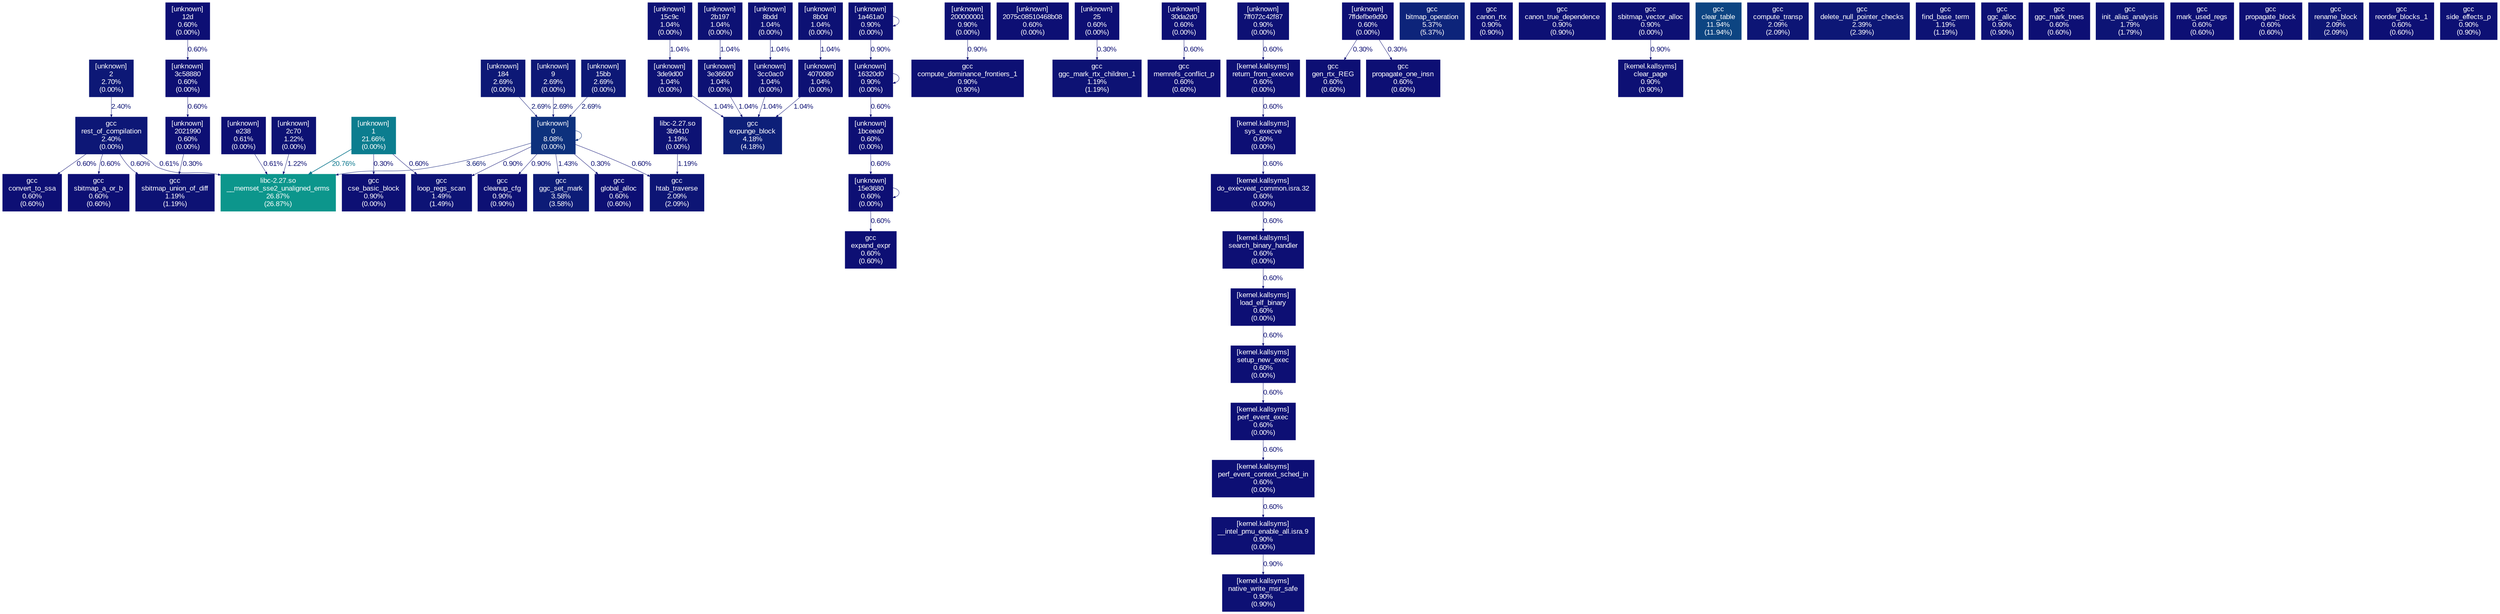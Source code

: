 digraph {
	graph [fontname=Arial, nodesep=0.125, ranksep=0.25];
	node [fontcolor=white, fontname=Arial, height=0, shape=box, style=filled, width=0];
	edge [fontname=Arial];
	"0:[unknown]" [color="#0d317d", fontcolor="#ffffff", fontsize="10.00", label="[unknown]\n0\n8.08%\n(0.00%)"];
	"0:[unknown]" -> "0:[unknown]" [arrowsize="0.35", color="#0d317d", fontcolor="#0d317d", fontsize="10.00", label="", labeldistance="0.50", penwidth="0.50"];
	"0:[unknown]" -> "__memset_sse2_unaligned_erms:/lib64/libc-2.27.so" [arrowsize="0.35", color="#0d1c77", fontcolor="#0d1c77", fontsize="10.00", label="3.66%", labeldistance="0.50", penwidth="0.50"];
	"0:[unknown]" -> "cleanup_cfg:/scratch/s1576261/spec-prof/install-spec-prof/CPU2006/403.gcc/exe/gcc" [arrowsize="0.35", color="#0d1074", fontcolor="#0d1074", fontsize="10.00", label="0.90%", labeldistance="0.50", penwidth="0.50"];
	"0:[unknown]" -> "ggc_set_mark:/scratch/s1576261/spec-prof/install-spec-prof/CPU2006/403.gcc/exe/gcc" [arrowsize="0.35", color="#0d1375", fontcolor="#0d1375", fontsize="10.00", label="1.43%", labeldistance="0.50", penwidth="0.50"];
	"0:[unknown]" -> "global_alloc:/scratch/s1576261/spec-prof/install-spec-prof/CPU2006/403.gcc/exe/gcc" [arrowsize="0.35", color="#0d0e73", fontcolor="#0d0e73", fontsize="10.00", label="0.30%", labeldistance="0.50", penwidth="0.50"];
	"0:[unknown]" -> "htab_traverse:/scratch/s1576261/spec-prof/install-spec-prof/CPU2006/403.gcc/exe/gcc" [arrowsize="0.35", color="#0d0f74", fontcolor="#0d0f74", fontsize="10.00", label="0.60%", labeldistance="0.50", penwidth="0.50"];
	"0:[unknown]" -> "loop_regs_scan:/scratch/s1576261/spec-prof/install-spec-prof/CPU2006/403.gcc/exe/gcc" [arrowsize="0.35", color="#0d1074", fontcolor="#0d1074", fontsize="10.00", label="0.90%", labeldistance="0.50", penwidth="0.50"];
	"12d:[unknown]" [color="#0d0f74", fontcolor="#ffffff", fontsize="10.00", label="[unknown]\n12d\n0.60%\n(0.00%)"];
	"12d:[unknown]" -> "3c58880:[unknown]" [arrowsize="0.35", color="#0d0f74", fontcolor="#0d0f74", fontsize="10.00", label="0.60%", labeldistance="0.50", penwidth="0.50"];
	"15bb:[unknown]" [color="#0d1876", fontcolor="#ffffff", fontsize="10.00", label="[unknown]\n15bb\n2.69%\n(0.00%)"];
	"15bb:[unknown]" -> "0:[unknown]" [arrowsize="0.35", color="#0d1876", fontcolor="#0d1876", fontsize="10.00", label="2.69%", labeldistance="0.50", penwidth="0.50"];
	"15c9c:[unknown]" [color="#0d1174", fontcolor="#ffffff", fontsize="10.00", label="[unknown]\n15c9c\n1.04%\n(0.00%)"];
	"15c9c:[unknown]" -> "3de9d00:[unknown]" [arrowsize="0.35", color="#0d1174", fontcolor="#0d1174", fontsize="10.00", label="1.04%", labeldistance="0.50", penwidth="0.50"];
	"15e3680:[unknown]" [color="#0d0f74", fontcolor="#ffffff", fontsize="10.00", label="[unknown]\n15e3680\n0.60%\n(0.00%)"];
	"15e3680:[unknown]" -> "15e3680:[unknown]" [arrowsize="0.35", color="#0d0f74", fontcolor="#0d0f74", fontsize="10.00", label="", labeldistance="0.50", penwidth="0.50"];
	"15e3680:[unknown]" -> "expand_expr:/scratch/s1576261/spec-prof/install-spec-prof/CPU2006/403.gcc/exe/gcc" [arrowsize="0.35", color="#0d0f74", fontcolor="#0d0f74", fontsize="10.00", label="0.60%", labeldistance="0.50", penwidth="0.50"];
	"16320d0:[unknown]" [color="#0d1074", fontcolor="#ffffff", fontsize="10.00", label="[unknown]\n16320d0\n0.90%\n(0.00%)"];
	"16320d0:[unknown]" -> "16320d0:[unknown]" [arrowsize="0.35", color="#0d1074", fontcolor="#0d1074", fontsize="10.00", label="", labeldistance="0.50", penwidth="0.50"];
	"16320d0:[unknown]" -> "1bceea0:[unknown]" [arrowsize="0.35", color="#0d0f74", fontcolor="#0d0f74", fontsize="10.00", label="0.60%", labeldistance="0.50", penwidth="0.50"];
	"184:[unknown]" [color="#0d1876", fontcolor="#ffffff", fontsize="10.00", label="[unknown]\n184\n2.69%\n(0.00%)"];
	"184:[unknown]" -> "0:[unknown]" [arrowsize="0.35", color="#0d1876", fontcolor="#0d1876", fontsize="10.00", label="2.69%", labeldistance="0.50", penwidth="0.50"];
	"1:[unknown]" [color="#0c7d8f", fontcolor="#ffffff", fontsize="10.00", label="[unknown]\n1\n21.66%\n(0.00%)"];
	"1:[unknown]" -> "__memset_sse2_unaligned_erms:/lib64/libc-2.27.so" [arrowsize="0.46", color="#0c788e", fontcolor="#0c788e", fontsize="10.00", label="20.76%", labeldistance="0.83", penwidth="0.83"];
	"1:[unknown]" -> "cse_basic_block:/scratch/s1576261/spec-prof/install-spec-prof/CPU2006/403.gcc/exe/gcc" [arrowsize="0.35", color="#0d0e73", fontcolor="#0d0e73", fontsize="10.00", label="0.30%", labeldistance="0.50", penwidth="0.50"];
	"1:[unknown]" -> "loop_regs_scan:/scratch/s1576261/spec-prof/install-spec-prof/CPU2006/403.gcc/exe/gcc" [arrowsize="0.35", color="#0d0f74", fontcolor="#0d0f74", fontsize="10.00", label="0.60%", labeldistance="0.50", penwidth="0.50"];
	"1a461a0:[unknown]" [color="#0d1074", fontcolor="#ffffff", fontsize="10.00", label="[unknown]\n1a461a0\n0.90%\n(0.00%)"];
	"1a461a0:[unknown]" -> "16320d0:[unknown]" [arrowsize="0.35", color="#0d1074", fontcolor="#0d1074", fontsize="10.00", label="0.90%", labeldistance="0.50", penwidth="0.50"];
	"1a461a0:[unknown]" -> "1a461a0:[unknown]" [arrowsize="0.35", color="#0d1074", fontcolor="#0d1074", fontsize="10.00", label="", labeldistance="0.50", penwidth="0.50"];
	"1bceea0:[unknown]" [color="#0d0f74", fontcolor="#ffffff", fontsize="10.00", label="[unknown]\n1bceea0\n0.60%\n(0.00%)"];
	"1bceea0:[unknown]" -> "15e3680:[unknown]" [arrowsize="0.35", color="#0d0f74", fontcolor="#0d0f74", fontsize="10.00", label="0.60%", labeldistance="0.50", penwidth="0.50"];
	"200000001:[unknown]" [color="#0d1074", fontcolor="#ffffff", fontsize="10.00", label="[unknown]\n200000001\n0.90%\n(0.00%)"];
	"200000001:[unknown]" -> "compute_dominance_frontiers_1:/scratch/s1576261/spec-prof/install-spec-prof/CPU2006/403.gcc/exe/gcc" [arrowsize="0.35", color="#0d1074", fontcolor="#0d1074", fontsize="10.00", label="0.90%", labeldistance="0.50", penwidth="0.50"];
	"2021990:[unknown]" [color="#0d0f74", fontcolor="#ffffff", fontsize="10.00", label="[unknown]\n2021990\n0.60%\n(0.00%)"];
	"2021990:[unknown]" -> "sbitmap_union_of_diff:/scratch/s1576261/spec-prof/install-spec-prof/CPU2006/403.gcc/exe/gcc" [arrowsize="0.35", color="#0d0e73", fontcolor="#0d0e73", fontsize="10.00", label="0.30%", labeldistance="0.50", penwidth="0.50"];
	"2075c08510468b08:[unknown]" [color="#0d0f74", fontcolor="#ffffff", fontsize="10.00", label="[unknown]\n2075c08510468b08\n0.60%\n(0.00%)"];
	"25:[unknown]" [color="#0d0f74", fontcolor="#ffffff", fontsize="10.00", label="[unknown]\n25\n0.60%\n(0.00%)"];
	"25:[unknown]" -> "ggc_mark_rtx_children_1:/scratch/s1576261/spec-prof/install-spec-prof/CPU2006/403.gcc/exe/gcc" [arrowsize="0.35", color="#0d0e73", fontcolor="#0d0e73", fontsize="10.00", label="0.30%", labeldistance="0.50", penwidth="0.50"];
	"2:[unknown]" [color="#0d1876", fontcolor="#ffffff", fontsize="10.00", label="[unknown]\n2\n2.70%\n(0.00%)"];
	"2:[unknown]" -> "rest_of_compilation:/scratch/s1576261/spec-prof/install-spec-prof/CPU2006/403.gcc/exe/gcc" [arrowsize="0.35", color="#0d1776", fontcolor="#0d1776", fontsize="10.00", label="2.40%", labeldistance="0.50", penwidth="0.50"];
	"2b197:[unknown]" [color="#0d1174", fontcolor="#ffffff", fontsize="10.00", label="[unknown]\n2b197\n1.04%\n(0.00%)"];
	"2b197:[unknown]" -> "3e36600:[unknown]" [arrowsize="0.35", color="#0d1174", fontcolor="#0d1174", fontsize="10.00", label="1.04%", labeldistance="0.50", penwidth="0.50"];
	"2c70:[unknown]" [color="#0d1274", fontcolor="#ffffff", fontsize="10.00", label="[unknown]\n2c70\n1.22%\n(0.00%)"];
	"2c70:[unknown]" -> "__memset_sse2_unaligned_erms:/lib64/libc-2.27.so" [arrowsize="0.35", color="#0d1274", fontcolor="#0d1274", fontsize="10.00", label="1.22%", labeldistance="0.50", penwidth="0.50"];
	"30da2d0:[unknown]" [color="#0d0f74", fontcolor="#ffffff", fontsize="10.00", label="[unknown]\n30da2d0\n0.60%\n(0.00%)"];
	"30da2d0:[unknown]" -> "memrefs_conflict_p:/scratch/s1576261/spec-prof/install-spec-prof/CPU2006/403.gcc/exe/gcc" [arrowsize="0.35", color="#0d0f74", fontcolor="#0d0f74", fontsize="10.00", label="0.60%", labeldistance="0.50", penwidth="0.50"];
	"3b9410:/lib64/libc-2.27.so" [color="#0d1274", fontcolor="#ffffff", fontsize="10.00", label="libc-2.27.so\n3b9410\n1.19%\n(0.00%)"];
	"3b9410:/lib64/libc-2.27.so" -> "htab_traverse:/scratch/s1576261/spec-prof/install-spec-prof/CPU2006/403.gcc/exe/gcc" [arrowsize="0.35", color="#0d1274", fontcolor="#0d1274", fontsize="10.00", label="1.19%", labeldistance="0.50", penwidth="0.50"];
	"3c58880:[unknown]" [color="#0d0f74", fontcolor="#ffffff", fontsize="10.00", label="[unknown]\n3c58880\n0.60%\n(0.00%)"];
	"3c58880:[unknown]" -> "2021990:[unknown]" [arrowsize="0.35", color="#0d0f74", fontcolor="#0d0f74", fontsize="10.00", label="0.60%", labeldistance="0.50", penwidth="0.50"];
	"3cc0ac0:[unknown]" [color="#0d1174", fontcolor="#ffffff", fontsize="10.00", label="[unknown]\n3cc0ac0\n1.04%\n(0.00%)"];
	"3cc0ac0:[unknown]" -> "expunge_block:/scratch/s1576261/spec-prof/install-spec-prof/CPU2006/403.gcc/exe/gcc" [arrowsize="0.35", color="#0d1174", fontcolor="#0d1174", fontsize="10.00", label="1.04%", labeldistance="0.50", penwidth="0.50"];
	"3de9d00:[unknown]" [color="#0d1174", fontcolor="#ffffff", fontsize="10.00", label="[unknown]\n3de9d00\n1.04%\n(0.00%)"];
	"3de9d00:[unknown]" -> "expunge_block:/scratch/s1576261/spec-prof/install-spec-prof/CPU2006/403.gcc/exe/gcc" [arrowsize="0.35", color="#0d1174", fontcolor="#0d1174", fontsize="10.00", label="1.04%", labeldistance="0.50", penwidth="0.50"];
	"3e36600:[unknown]" [color="#0d1174", fontcolor="#ffffff", fontsize="10.00", label="[unknown]\n3e36600\n1.04%\n(0.00%)"];
	"3e36600:[unknown]" -> "expunge_block:/scratch/s1576261/spec-prof/install-spec-prof/CPU2006/403.gcc/exe/gcc" [arrowsize="0.35", color="#0d1174", fontcolor="#0d1174", fontsize="10.00", label="1.04%", labeldistance="0.50", penwidth="0.50"];
	"4070080:[unknown]" [color="#0d1174", fontcolor="#ffffff", fontsize="10.00", label="[unknown]\n4070080\n1.04%\n(0.00%)"];
	"4070080:[unknown]" -> "expunge_block:/scratch/s1576261/spec-prof/install-spec-prof/CPU2006/403.gcc/exe/gcc" [arrowsize="0.35", color="#0d1174", fontcolor="#0d1174", fontsize="10.00", label="1.04%", labeldistance="0.50", penwidth="0.50"];
	"7ff072c42f87:[unknown]" [color="#0d1074", fontcolor="#ffffff", fontsize="10.00", label="[unknown]\n7ff072c42f87\n0.90%\n(0.00%)"];
	"7ff072c42f87:[unknown]" -> "return_from_execve:[kernel.kallsyms]" [arrowsize="0.35", color="#0d0f74", fontcolor="#0d0f74", fontsize="10.00", label="0.60%", labeldistance="0.50", penwidth="0.50"];
	"7ffdefbe9d90:[unknown]" [color="#0d0f74", fontcolor="#ffffff", fontsize="10.00", label="[unknown]\n7ffdefbe9d90\n0.60%\n(0.00%)"];
	"7ffdefbe9d90:[unknown]" -> "gen_rtx_REG:/scratch/s1576261/spec-prof/install-spec-prof/CPU2006/403.gcc/exe/gcc" [arrowsize="0.35", color="#0d0e73", fontcolor="#0d0e73", fontsize="10.00", label="0.30%", labeldistance="0.50", penwidth="0.50"];
	"7ffdefbe9d90:[unknown]" -> "propagate_one_insn:/scratch/s1576261/spec-prof/install-spec-prof/CPU2006/403.gcc/exe/gcc" [arrowsize="0.35", color="#0d0e73", fontcolor="#0d0e73", fontsize="10.00", label="0.30%", labeldistance="0.50", penwidth="0.50"];
	"8b0d:[unknown]" [color="#0d1174", fontcolor="#ffffff", fontsize="10.00", label="[unknown]\n8b0d\n1.04%\n(0.00%)"];
	"8b0d:[unknown]" -> "4070080:[unknown]" [arrowsize="0.35", color="#0d1174", fontcolor="#0d1174", fontsize="10.00", label="1.04%", labeldistance="0.50", penwidth="0.50"];
	"8bdd:[unknown]" [color="#0d1174", fontcolor="#ffffff", fontsize="10.00", label="[unknown]\n8bdd\n1.04%\n(0.00%)"];
	"8bdd:[unknown]" -> "3cc0ac0:[unknown]" [arrowsize="0.35", color="#0d1174", fontcolor="#0d1174", fontsize="10.00", label="1.04%", labeldistance="0.50", penwidth="0.50"];
	"9:[unknown]" [color="#0d1876", fontcolor="#ffffff", fontsize="10.00", label="[unknown]\n9\n2.69%\n(0.00%)"];
	"9:[unknown]" -> "0:[unknown]" [arrowsize="0.35", color="#0d1876", fontcolor="#0d1876", fontsize="10.00", label="2.69%", labeldistance="0.50", penwidth="0.50"];
	"__intel_pmu_enable_all.isra.9:[kernel.kallsyms]" [color="#0d1074", fontcolor="#ffffff", fontsize="10.00", label="[kernel.kallsyms]\n__intel_pmu_enable_all.isra.9\n0.90%\n(0.00%)"];
	"__intel_pmu_enable_all.isra.9:[kernel.kallsyms]" -> "native_write_msr_safe:[kernel.kallsyms]" [arrowsize="0.35", color="#0d1074", fontcolor="#0d1074", fontsize="10.00", label="0.90%", labeldistance="0.50", penwidth="0.50"];
	"__memset_sse2_unaligned_erms:/lib64/libc-2.27.so" [color="#0c968c", fontcolor="#ffffff", fontsize="10.00", label="libc-2.27.so\n__memset_sse2_unaligned_erms\n26.87%\n(26.87%)"];
	"bitmap_operation:/scratch/s1576261/spec-prof/install-spec-prof/CPU2006/403.gcc/exe/gcc" [color="#0d247a", fontcolor="#ffffff", fontsize="10.00", label="gcc\nbitmap_operation\n5.37%\n(5.37%)"];
	"canon_rtx:/scratch/s1576261/spec-prof/install-spec-prof/CPU2006/403.gcc/exe/gcc" [color="#0d1074", fontcolor="#ffffff", fontsize="10.00", label="gcc\ncanon_rtx\n0.90%\n(0.90%)"];
	"canon_true_dependence:/scratch/s1576261/spec-prof/install-spec-prof/CPU2006/403.gcc/exe/gcc" [color="#0d1074", fontcolor="#ffffff", fontsize="10.00", label="gcc\ncanon_true_dependence\n0.90%\n(0.90%)"];
	"cleanup_cfg:/scratch/s1576261/spec-prof/install-spec-prof/CPU2006/403.gcc/exe/gcc" [color="#0d1074", fontcolor="#ffffff", fontsize="10.00", label="gcc\ncleanup_cfg\n0.90%\n(0.90%)"];
	"clear_page:[kernel.kallsyms]" [color="#0d1074", fontcolor="#ffffff", fontsize="10.00", label="[kernel.kallsyms]\nclear_page\n0.90%\n(0.90%)"];
	"clear_table:/scratch/s1576261/spec-prof/install-spec-prof/CPU2006/403.gcc/exe/gcc" [color="#0d4582", fontcolor="#ffffff", fontsize="10.00", label="gcc\nclear_table\n11.94%\n(11.94%)"];
	"compute_dominance_frontiers_1:/scratch/s1576261/spec-prof/install-spec-prof/CPU2006/403.gcc/exe/gcc" [color="#0d1074", fontcolor="#ffffff", fontsize="10.00", label="gcc\ncompute_dominance_frontiers_1\n0.90%\n(0.90%)"];
	"compute_transp:/scratch/s1576261/spec-prof/install-spec-prof/CPU2006/403.gcc/exe/gcc" [color="#0d1575", fontcolor="#ffffff", fontsize="10.00", label="gcc\ncompute_transp\n2.09%\n(2.09%)"];
	"convert_to_ssa:/scratch/s1576261/spec-prof/install-spec-prof/CPU2006/403.gcc/exe/gcc" [color="#0d0f74", fontcolor="#ffffff", fontsize="10.00", label="gcc\nconvert_to_ssa\n0.60%\n(0.60%)"];
	"cse_basic_block:/scratch/s1576261/spec-prof/install-spec-prof/CPU2006/403.gcc/exe/gcc" [color="#0d1074", fontcolor="#ffffff", fontsize="10.00", label="gcc\ncse_basic_block\n0.90%\n(0.00%)"];
	"delete_null_pointer_checks:/scratch/s1576261/spec-prof/install-spec-prof/CPU2006/403.gcc/exe/gcc" [color="#0d1776", fontcolor="#ffffff", fontsize="10.00", label="gcc\ndelete_null_pointer_checks\n2.39%\n(2.39%)"];
	"do_execveat_common.isra.32:[kernel.kallsyms]" [color="#0d0f74", fontcolor="#ffffff", fontsize="10.00", label="[kernel.kallsyms]\ndo_execveat_common.isra.32\n0.60%\n(0.00%)"];
	"do_execveat_common.isra.32:[kernel.kallsyms]" -> "search_binary_handler:[kernel.kallsyms]" [arrowsize="0.35", color="#0d0f74", fontcolor="#0d0f74", fontsize="10.00", label="0.60%", labeldistance="0.50", penwidth="0.50"];
	"e238:[unknown]" [color="#0d0f74", fontcolor="#ffffff", fontsize="10.00", label="[unknown]\ne238\n0.61%\n(0.00%)"];
	"e238:[unknown]" -> "__memset_sse2_unaligned_erms:/lib64/libc-2.27.so" [arrowsize="0.35", color="#0d0f74", fontcolor="#0d0f74", fontsize="10.00", label="0.61%", labeldistance="0.50", penwidth="0.50"];
	"expand_expr:/scratch/s1576261/spec-prof/install-spec-prof/CPU2006/403.gcc/exe/gcc" [color="#0d0f74", fontcolor="#ffffff", fontsize="10.00", label="gcc\nexpand_expr\n0.60%\n(0.60%)"];
	"expunge_block:/scratch/s1576261/spec-prof/install-spec-prof/CPU2006/403.gcc/exe/gcc" [color="#0d1f78", fontcolor="#ffffff", fontsize="10.00", label="gcc\nexpunge_block\n4.18%\n(4.18%)"];
	"find_base_term:/scratch/s1576261/spec-prof/install-spec-prof/CPU2006/403.gcc/exe/gcc" [color="#0d1274", fontcolor="#ffffff", fontsize="10.00", label="gcc\nfind_base_term\n1.19%\n(1.19%)"];
	"gen_rtx_REG:/scratch/s1576261/spec-prof/install-spec-prof/CPU2006/403.gcc/exe/gcc" [color="#0d0f74", fontcolor="#ffffff", fontsize="10.00", label="gcc\ngen_rtx_REG\n0.60%\n(0.60%)"];
	"ggc_alloc:/scratch/s1576261/spec-prof/install-spec-prof/CPU2006/403.gcc/exe/gcc" [color="#0d1074", fontcolor="#ffffff", fontsize="10.00", label="gcc\nggc_alloc\n0.90%\n(0.90%)"];
	"ggc_mark_rtx_children_1:/scratch/s1576261/spec-prof/install-spec-prof/CPU2006/403.gcc/exe/gcc" [color="#0d1274", fontcolor="#ffffff", fontsize="10.00", label="gcc\nggc_mark_rtx_children_1\n1.19%\n(1.19%)"];
	"ggc_mark_trees:/scratch/s1576261/spec-prof/install-spec-prof/CPU2006/403.gcc/exe/gcc" [color="#0d0f74", fontcolor="#ffffff", fontsize="10.00", label="gcc\nggc_mark_trees\n0.60%\n(0.60%)"];
	"ggc_set_mark:/scratch/s1576261/spec-prof/install-spec-prof/CPU2006/403.gcc/exe/gcc" [color="#0d1c77", fontcolor="#ffffff", fontsize="10.00", label="gcc\nggc_set_mark\n3.58%\n(3.58%)"];
	"global_alloc:/scratch/s1576261/spec-prof/install-spec-prof/CPU2006/403.gcc/exe/gcc" [color="#0d0f74", fontcolor="#ffffff", fontsize="10.00", label="gcc\nglobal_alloc\n0.60%\n(0.60%)"];
	"htab_traverse:/scratch/s1576261/spec-prof/install-spec-prof/CPU2006/403.gcc/exe/gcc" [color="#0d1575", fontcolor="#ffffff", fontsize="10.00", label="gcc\nhtab_traverse\n2.09%\n(2.09%)"];
	"init_alias_analysis:/scratch/s1576261/spec-prof/install-spec-prof/CPU2006/403.gcc/exe/gcc" [color="#0d1475", fontcolor="#ffffff", fontsize="10.00", label="gcc\ninit_alias_analysis\n1.79%\n(1.79%)"];
	"load_elf_binary:[kernel.kallsyms]" [color="#0d0f74", fontcolor="#ffffff", fontsize="10.00", label="[kernel.kallsyms]\nload_elf_binary\n0.60%\n(0.00%)"];
	"load_elf_binary:[kernel.kallsyms]" -> "setup_new_exec:[kernel.kallsyms]" [arrowsize="0.35", color="#0d0f74", fontcolor="#0d0f74", fontsize="10.00", label="0.60%", labeldistance="0.50", penwidth="0.50"];
	"loop_regs_scan:/scratch/s1576261/spec-prof/install-spec-prof/CPU2006/403.gcc/exe/gcc" [color="#0d1375", fontcolor="#ffffff", fontsize="10.00", label="gcc\nloop_regs_scan\n1.49%\n(1.49%)"];
	"mark_used_regs:/scratch/s1576261/spec-prof/install-spec-prof/CPU2006/403.gcc/exe/gcc" [color="#0d0f74", fontcolor="#ffffff", fontsize="10.00", label="gcc\nmark_used_regs\n0.60%\n(0.60%)"];
	"memrefs_conflict_p:/scratch/s1576261/spec-prof/install-spec-prof/CPU2006/403.gcc/exe/gcc" [color="#0d0f74", fontcolor="#ffffff", fontsize="10.00", label="gcc\nmemrefs_conflict_p\n0.60%\n(0.60%)"];
	"native_write_msr_safe:[kernel.kallsyms]" [color="#0d1074", fontcolor="#ffffff", fontsize="10.00", label="[kernel.kallsyms]\nnative_write_msr_safe\n0.90%\n(0.90%)"];
	"perf_event_context_sched_in:[kernel.kallsyms]" [color="#0d0f74", fontcolor="#ffffff", fontsize="10.00", label="[kernel.kallsyms]\nperf_event_context_sched_in\n0.60%\n(0.00%)"];
	"perf_event_context_sched_in:[kernel.kallsyms]" -> "__intel_pmu_enable_all.isra.9:[kernel.kallsyms]" [arrowsize="0.35", color="#0d0f74", fontcolor="#0d0f74", fontsize="10.00", label="0.60%", labeldistance="0.50", penwidth="0.50"];
	"perf_event_exec:[kernel.kallsyms]" [color="#0d0f74", fontcolor="#ffffff", fontsize="10.00", label="[kernel.kallsyms]\nperf_event_exec\n0.60%\n(0.00%)"];
	"perf_event_exec:[kernel.kallsyms]" -> "perf_event_context_sched_in:[kernel.kallsyms]" [arrowsize="0.35", color="#0d0f74", fontcolor="#0d0f74", fontsize="10.00", label="0.60%", labeldistance="0.50", penwidth="0.50"];
	"propagate_block:/scratch/s1576261/spec-prof/install-spec-prof/CPU2006/403.gcc/exe/gcc" [color="#0d0f74", fontcolor="#ffffff", fontsize="10.00", label="gcc\npropagate_block\n0.60%\n(0.60%)"];
	"propagate_one_insn:/scratch/s1576261/spec-prof/install-spec-prof/CPU2006/403.gcc/exe/gcc" [color="#0d0f74", fontcolor="#ffffff", fontsize="10.00", label="gcc\npropagate_one_insn\n0.60%\n(0.60%)"];
	"rename_block:/scratch/s1576261/spec-prof/install-spec-prof/CPU2006/403.gcc/exe/gcc" [color="#0d1575", fontcolor="#ffffff", fontsize="10.00", label="gcc\nrename_block\n2.09%\n(2.09%)"];
	"reorder_blocks_1:/scratch/s1576261/spec-prof/install-spec-prof/CPU2006/403.gcc/exe/gcc" [color="#0d0f74", fontcolor="#ffffff", fontsize="10.00", label="gcc\nreorder_blocks_1\n0.60%\n(0.60%)"];
	"rest_of_compilation:/scratch/s1576261/spec-prof/install-spec-prof/CPU2006/403.gcc/exe/gcc" [color="#0d1776", fontcolor="#ffffff", fontsize="10.00", label="gcc\nrest_of_compilation\n2.40%\n(0.00%)"];
	"rest_of_compilation:/scratch/s1576261/spec-prof/install-spec-prof/CPU2006/403.gcc/exe/gcc" -> "__memset_sse2_unaligned_erms:/lib64/libc-2.27.so" [arrowsize="0.35", color="#0d0f74", fontcolor="#0d0f74", fontsize="10.00", label="0.61%", labeldistance="0.50", penwidth="0.50"];
	"rest_of_compilation:/scratch/s1576261/spec-prof/install-spec-prof/CPU2006/403.gcc/exe/gcc" -> "convert_to_ssa:/scratch/s1576261/spec-prof/install-spec-prof/CPU2006/403.gcc/exe/gcc" [arrowsize="0.35", color="#0d0f74", fontcolor="#0d0f74", fontsize="10.00", label="0.60%", labeldistance="0.50", penwidth="0.50"];
	"rest_of_compilation:/scratch/s1576261/spec-prof/install-spec-prof/CPU2006/403.gcc/exe/gcc" -> "sbitmap_a_or_b:/scratch/s1576261/spec-prof/install-spec-prof/CPU2006/403.gcc/exe/gcc" [arrowsize="0.35", color="#0d0f74", fontcolor="#0d0f74", fontsize="10.00", label="0.60%", labeldistance="0.50", penwidth="0.50"];
	"rest_of_compilation:/scratch/s1576261/spec-prof/install-spec-prof/CPU2006/403.gcc/exe/gcc" -> "sbitmap_union_of_diff:/scratch/s1576261/spec-prof/install-spec-prof/CPU2006/403.gcc/exe/gcc" [arrowsize="0.35", color="#0d0f74", fontcolor="#0d0f74", fontsize="10.00", label="0.60%", labeldistance="0.50", penwidth="0.50"];
	"return_from_execve:[kernel.kallsyms]" [color="#0d0f74", fontcolor="#ffffff", fontsize="10.00", label="[kernel.kallsyms]\nreturn_from_execve\n0.60%\n(0.00%)"];
	"return_from_execve:[kernel.kallsyms]" -> "sys_execve:[kernel.kallsyms]" [arrowsize="0.35", color="#0d0f74", fontcolor="#0d0f74", fontsize="10.00", label="0.60%", labeldistance="0.50", penwidth="0.50"];
	"sbitmap_a_or_b:/scratch/s1576261/spec-prof/install-spec-prof/CPU2006/403.gcc/exe/gcc" [color="#0d0f74", fontcolor="#ffffff", fontsize="10.00", label="gcc\nsbitmap_a_or_b\n0.60%\n(0.60%)"];
	"sbitmap_union_of_diff:/scratch/s1576261/spec-prof/install-spec-prof/CPU2006/403.gcc/exe/gcc" [color="#0d1274", fontcolor="#ffffff", fontsize="10.00", label="gcc\nsbitmap_union_of_diff\n1.19%\n(1.19%)"];
	"sbitmap_vector_alloc:/scratch/s1576261/spec-prof/install-spec-prof/CPU2006/403.gcc/exe/gcc" [color="#0d1074", fontcolor="#ffffff", fontsize="10.00", label="gcc\nsbitmap_vector_alloc\n0.90%\n(0.00%)"];
	"sbitmap_vector_alloc:/scratch/s1576261/spec-prof/install-spec-prof/CPU2006/403.gcc/exe/gcc" -> "clear_page:[kernel.kallsyms]" [arrowsize="0.35", color="#0d1074", fontcolor="#0d1074", fontsize="10.00", label="0.90%", labeldistance="0.50", penwidth="0.50"];
	"search_binary_handler:[kernel.kallsyms]" [color="#0d0f74", fontcolor="#ffffff", fontsize="10.00", label="[kernel.kallsyms]\nsearch_binary_handler\n0.60%\n(0.00%)"];
	"search_binary_handler:[kernel.kallsyms]" -> "load_elf_binary:[kernel.kallsyms]" [arrowsize="0.35", color="#0d0f74", fontcolor="#0d0f74", fontsize="10.00", label="0.60%", labeldistance="0.50", penwidth="0.50"];
	"setup_new_exec:[kernel.kallsyms]" [color="#0d0f74", fontcolor="#ffffff", fontsize="10.00", label="[kernel.kallsyms]\nsetup_new_exec\n0.60%\n(0.00%)"];
	"setup_new_exec:[kernel.kallsyms]" -> "perf_event_exec:[kernel.kallsyms]" [arrowsize="0.35", color="#0d0f74", fontcolor="#0d0f74", fontsize="10.00", label="0.60%", labeldistance="0.50", penwidth="0.50"];
	"side_effects_p:/scratch/s1576261/spec-prof/install-spec-prof/CPU2006/403.gcc/exe/gcc" [color="#0d1074", fontcolor="#ffffff", fontsize="10.00", label="gcc\nside_effects_p\n0.90%\n(0.90%)"];
	"sys_execve:[kernel.kallsyms]" [color="#0d0f74", fontcolor="#ffffff", fontsize="10.00", label="[kernel.kallsyms]\nsys_execve\n0.60%\n(0.00%)"];
	"sys_execve:[kernel.kallsyms]" -> "do_execveat_common.isra.32:[kernel.kallsyms]" [arrowsize="0.35", color="#0d0f74", fontcolor="#0d0f74", fontsize="10.00", label="0.60%", labeldistance="0.50", penwidth="0.50"];
}
